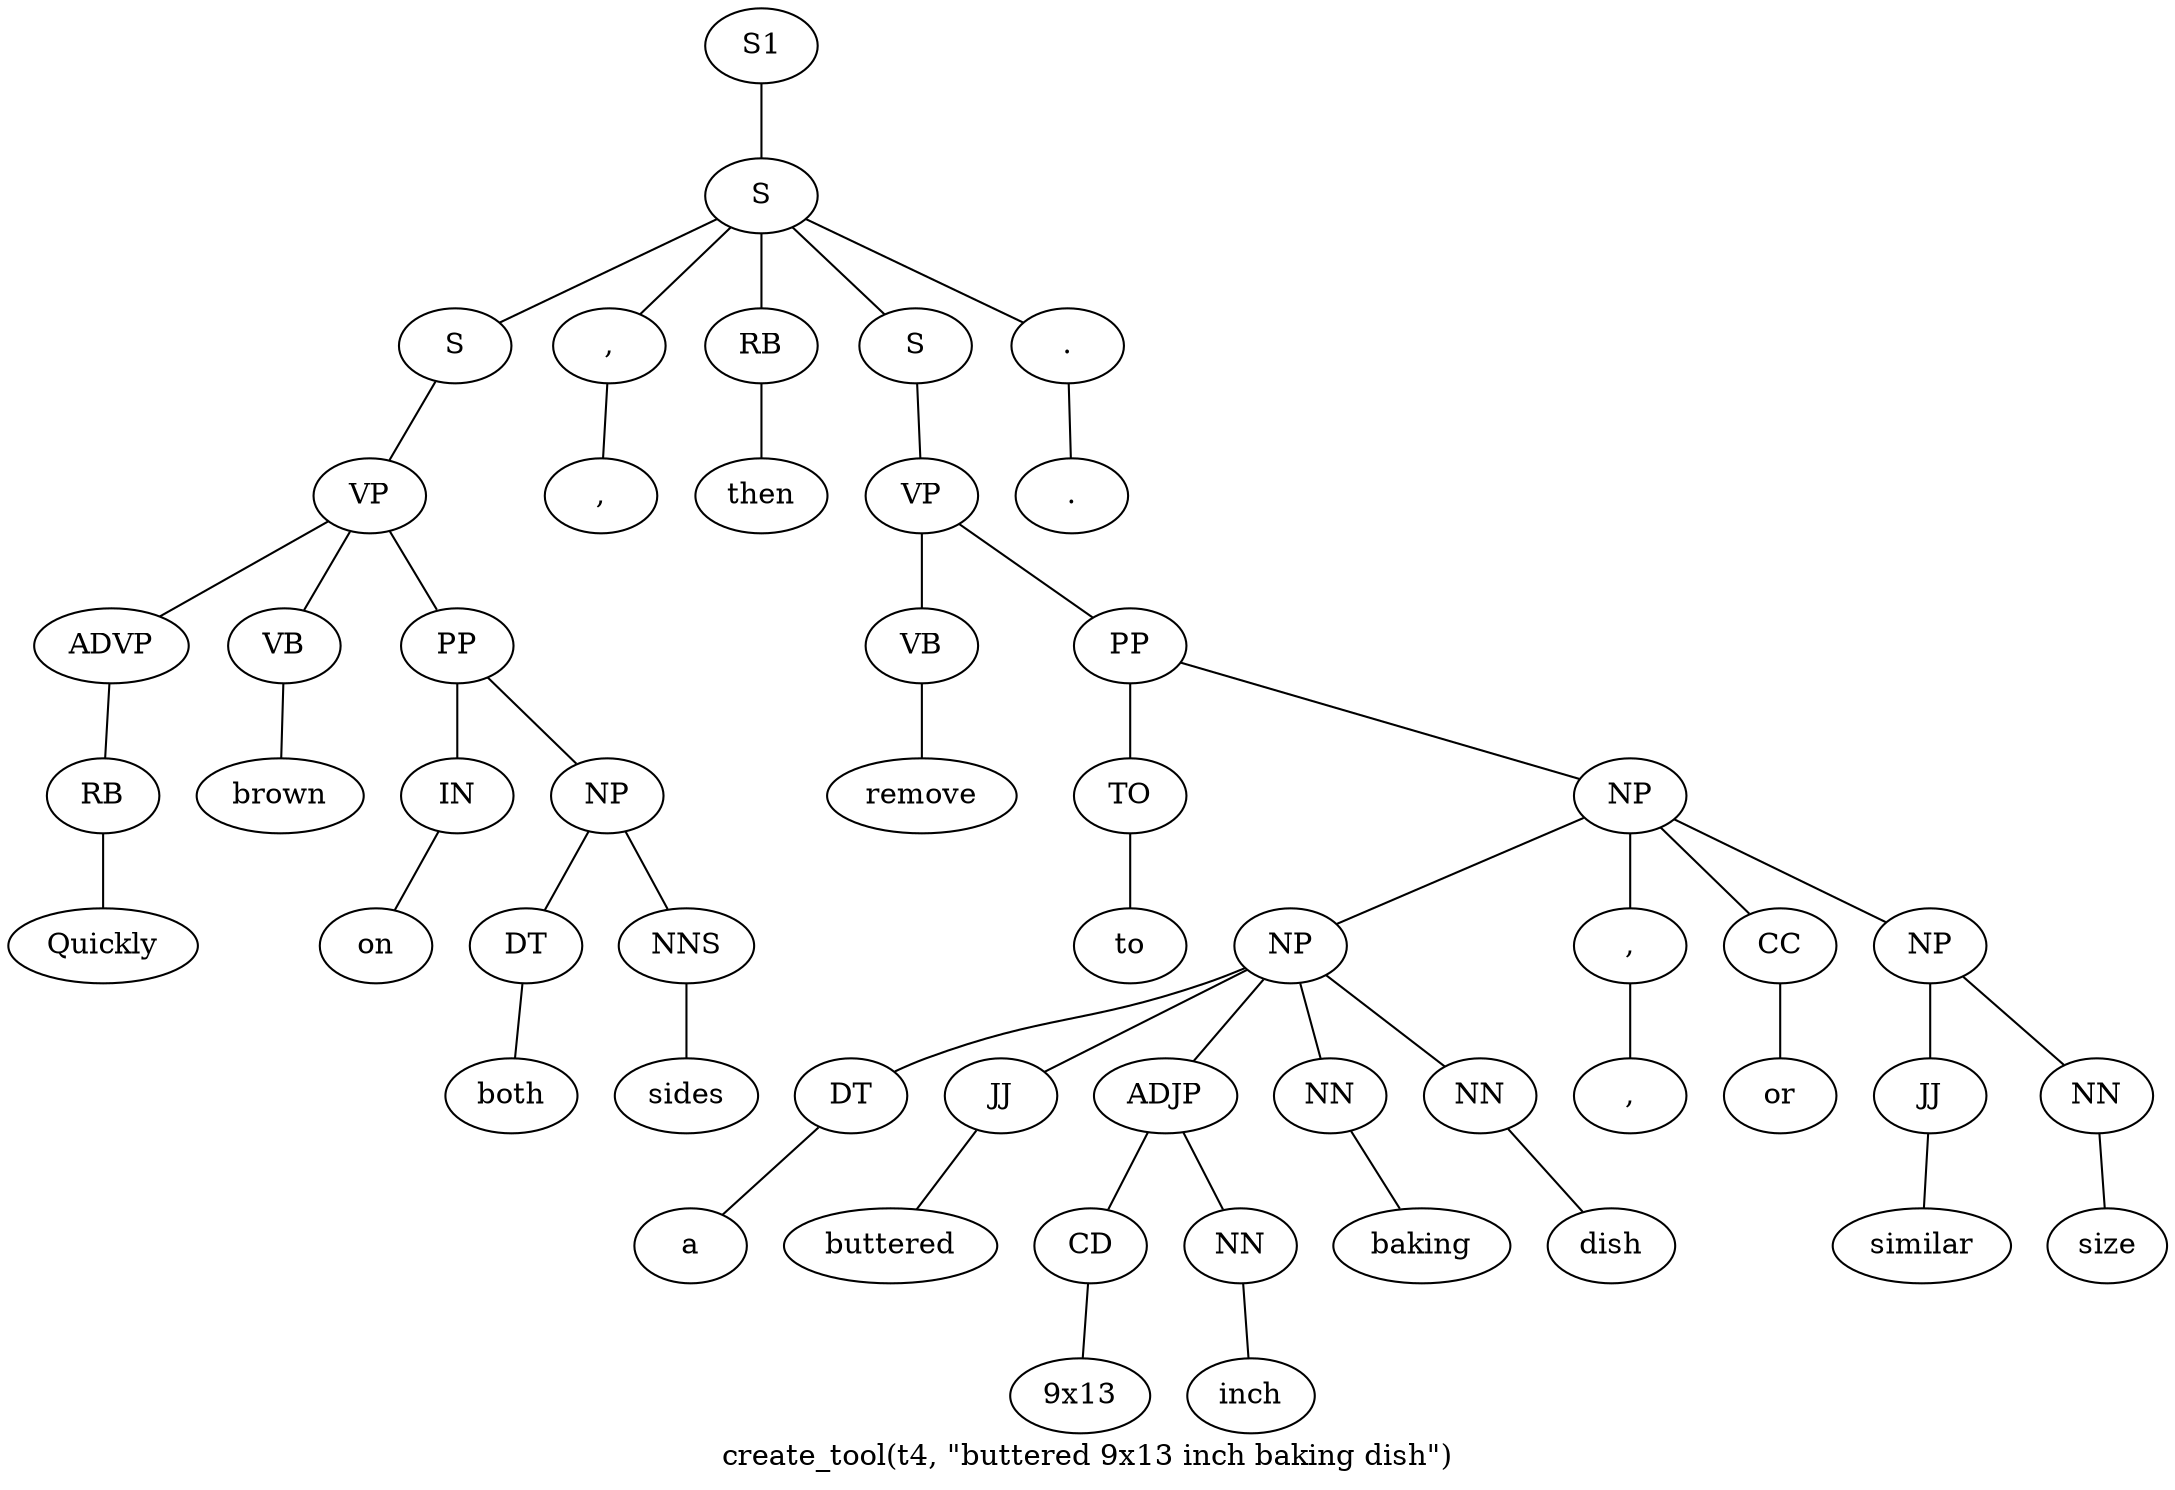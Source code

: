 graph SyntaxGraph {
	label = "create_tool(t4, \"buttered 9x13 inch baking dish\")";
	Node0 [label="S1"];
	Node1 [label="S"];
	Node2 [label="S"];
	Node3 [label="VP"];
	Node4 [label="ADVP"];
	Node5 [label="RB"];
	Node6 [label="Quickly"];
	Node7 [label="VB"];
	Node8 [label="brown"];
	Node9 [label="PP"];
	Node10 [label="IN"];
	Node11 [label="on"];
	Node12 [label="NP"];
	Node13 [label="DT"];
	Node14 [label="both"];
	Node15 [label="NNS"];
	Node16 [label="sides"];
	Node17 [label=","];
	Node18 [label=","];
	Node19 [label="RB"];
	Node20 [label="then"];
	Node21 [label="S"];
	Node22 [label="VP"];
	Node23 [label="VB"];
	Node24 [label="remove"];
	Node25 [label="PP"];
	Node26 [label="TO"];
	Node27 [label="to"];
	Node28 [label="NP"];
	Node29 [label="NP"];
	Node30 [label="DT"];
	Node31 [label="a"];
	Node32 [label="JJ"];
	Node33 [label="buttered"];
	Node34 [label="ADJP"];
	Node35 [label="CD"];
	Node36 [label="9x13"];
	Node37 [label="NN"];
	Node38 [label="inch"];
	Node39 [label="NN"];
	Node40 [label="baking"];
	Node41 [label="NN"];
	Node42 [label="dish"];
	Node43 [label=","];
	Node44 [label=","];
	Node45 [label="CC"];
	Node46 [label="or"];
	Node47 [label="NP"];
	Node48 [label="JJ"];
	Node49 [label="similar"];
	Node50 [label="NN"];
	Node51 [label="size"];
	Node52 [label="."];
	Node53 [label="."];

	Node0 -- Node1;
	Node1 -- Node2;
	Node1 -- Node17;
	Node1 -- Node19;
	Node1 -- Node21;
	Node1 -- Node52;
	Node2 -- Node3;
	Node3 -- Node4;
	Node3 -- Node7;
	Node3 -- Node9;
	Node4 -- Node5;
	Node5 -- Node6;
	Node7 -- Node8;
	Node9 -- Node10;
	Node9 -- Node12;
	Node10 -- Node11;
	Node12 -- Node13;
	Node12 -- Node15;
	Node13 -- Node14;
	Node15 -- Node16;
	Node17 -- Node18;
	Node19 -- Node20;
	Node21 -- Node22;
	Node22 -- Node23;
	Node22 -- Node25;
	Node23 -- Node24;
	Node25 -- Node26;
	Node25 -- Node28;
	Node26 -- Node27;
	Node28 -- Node29;
	Node28 -- Node43;
	Node28 -- Node45;
	Node28 -- Node47;
	Node29 -- Node30;
	Node29 -- Node32;
	Node29 -- Node34;
	Node29 -- Node39;
	Node29 -- Node41;
	Node30 -- Node31;
	Node32 -- Node33;
	Node34 -- Node35;
	Node34 -- Node37;
	Node35 -- Node36;
	Node37 -- Node38;
	Node39 -- Node40;
	Node41 -- Node42;
	Node43 -- Node44;
	Node45 -- Node46;
	Node47 -- Node48;
	Node47 -- Node50;
	Node48 -- Node49;
	Node50 -- Node51;
	Node52 -- Node53;
}